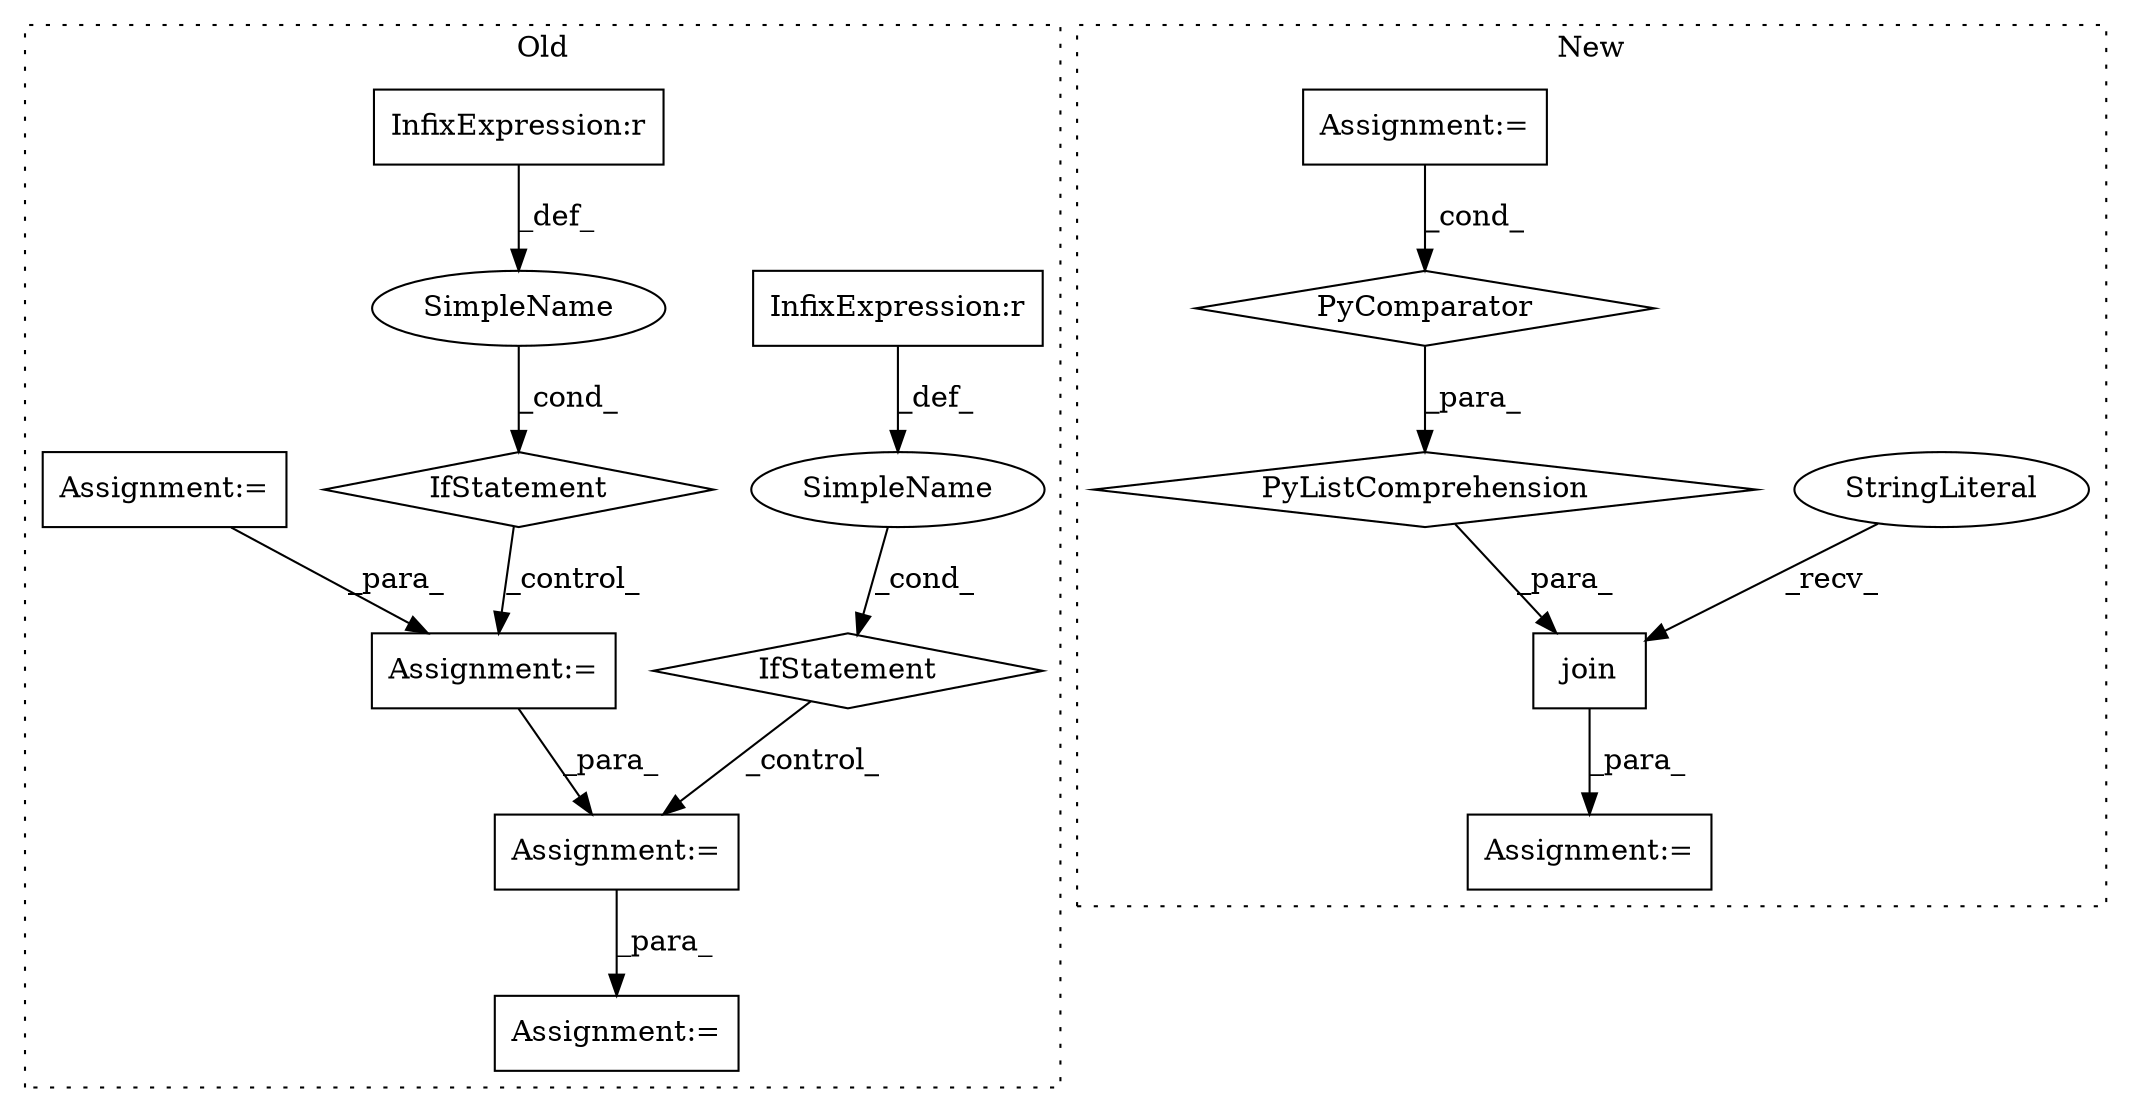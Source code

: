 digraph G {
subgraph cluster0 {
1 [label="IfStatement" a="25" s="4144,4156" l="4,2" shape="diamond"];
8 [label="Assignment:=" a="7" s="4174" l="2" shape="box"];
9 [label="SimpleName" a="42" s="" l="" shape="ellipse"];
10 [label="Assignment:=" a="7" s="3934" l="2" shape="box"];
11 [label="IfStatement" a="25" s="3897,3918" l="4,2" shape="diamond"];
12 [label="SimpleName" a="42" s="" l="" shape="ellipse"];
13 [label="InfixExpression:r" a="27" s="4151" l="4" shape="box"];
14 [label="InfixExpression:r" a="27" s="3913" l="4" shape="box"];
15 [label="Assignment:=" a="7" s="3862" l="2" shape="box"];
16 [label="Assignment:=" a="7" s="4409" l="2" shape="box"];
label = "Old";
style="dotted";
}
subgraph cluster1 {
2 [label="join" a="32" s="4366,4505" l="18,-5" shape="box"];
3 [label="StringLiteral" a="45" s="4361" l="4" shape="ellipse"];
4 [label="Assignment:=" a="7" s="4469" l="28" shape="box"];
5 [label="PyComparator" a="113" s="4469" l="28" shape="diamond"];
6 [label="Assignment:=" a="7" s="4359" l="2" shape="box"];
7 [label="PyListComprehension" a="109" s="4384" l="121" shape="diamond"];
label = "New";
style="dotted";
}
1 -> 8 [label="_control_"];
2 -> 6 [label="_para_"];
3 -> 2 [label="_recv_"];
4 -> 5 [label="_cond_"];
5 -> 7 [label="_para_"];
7 -> 2 [label="_para_"];
8 -> 16 [label="_para_"];
9 -> 1 [label="_cond_"];
10 -> 8 [label="_para_"];
11 -> 10 [label="_control_"];
12 -> 11 [label="_cond_"];
13 -> 9 [label="_def_"];
14 -> 12 [label="_def_"];
15 -> 10 [label="_para_"];
}